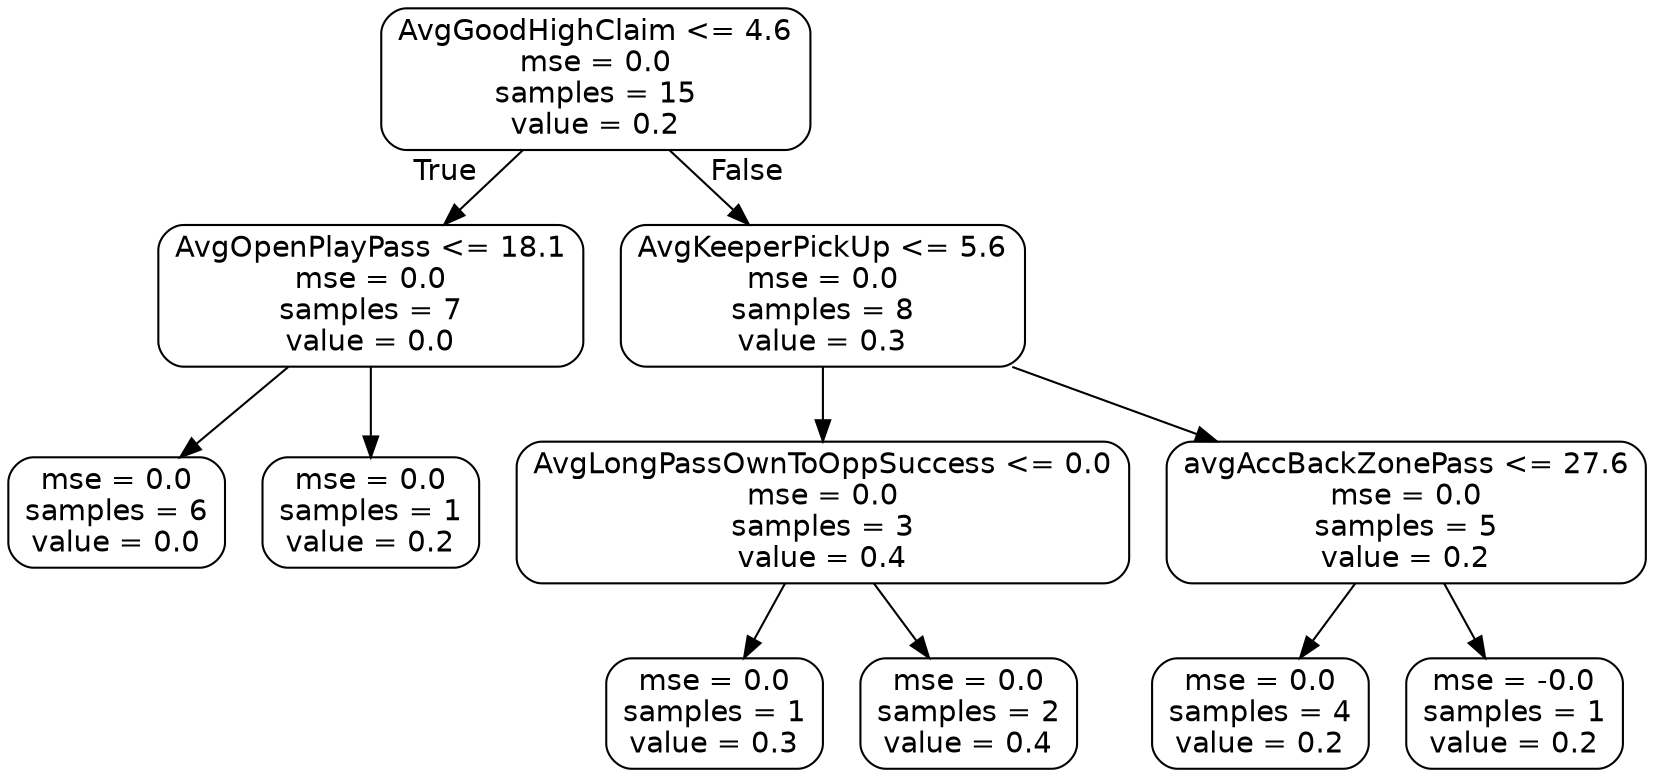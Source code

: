 digraph Tree {
node [shape=box, style="rounded", color="black", fontname=helvetica] ;
edge [fontname=helvetica] ;
0 [label="AvgGoodHighClaim <= 4.6\nmse = 0.0\nsamples = 15\nvalue = 0.2"] ;
1 [label="AvgOpenPlayPass <= 18.1\nmse = 0.0\nsamples = 7\nvalue = 0.0"] ;
0 -> 1 [labeldistance=2.5, labelangle=45, headlabel="True"] ;
2 [label="mse = 0.0\nsamples = 6\nvalue = 0.0"] ;
1 -> 2 ;
3 [label="mse = 0.0\nsamples = 1\nvalue = 0.2"] ;
1 -> 3 ;
4 [label="AvgKeeperPickUp <= 5.6\nmse = 0.0\nsamples = 8\nvalue = 0.3"] ;
0 -> 4 [labeldistance=2.5, labelangle=-45, headlabel="False"] ;
5 [label="AvgLongPassOwnToOppSuccess <= 0.0\nmse = 0.0\nsamples = 3\nvalue = 0.4"] ;
4 -> 5 ;
6 [label="mse = 0.0\nsamples = 1\nvalue = 0.3"] ;
5 -> 6 ;
7 [label="mse = 0.0\nsamples = 2\nvalue = 0.4"] ;
5 -> 7 ;
8 [label="avgAccBackZonePass <= 27.6\nmse = 0.0\nsamples = 5\nvalue = 0.2"] ;
4 -> 8 ;
9 [label="mse = 0.0\nsamples = 4\nvalue = 0.2"] ;
8 -> 9 ;
10 [label="mse = -0.0\nsamples = 1\nvalue = 0.2"] ;
8 -> 10 ;
}